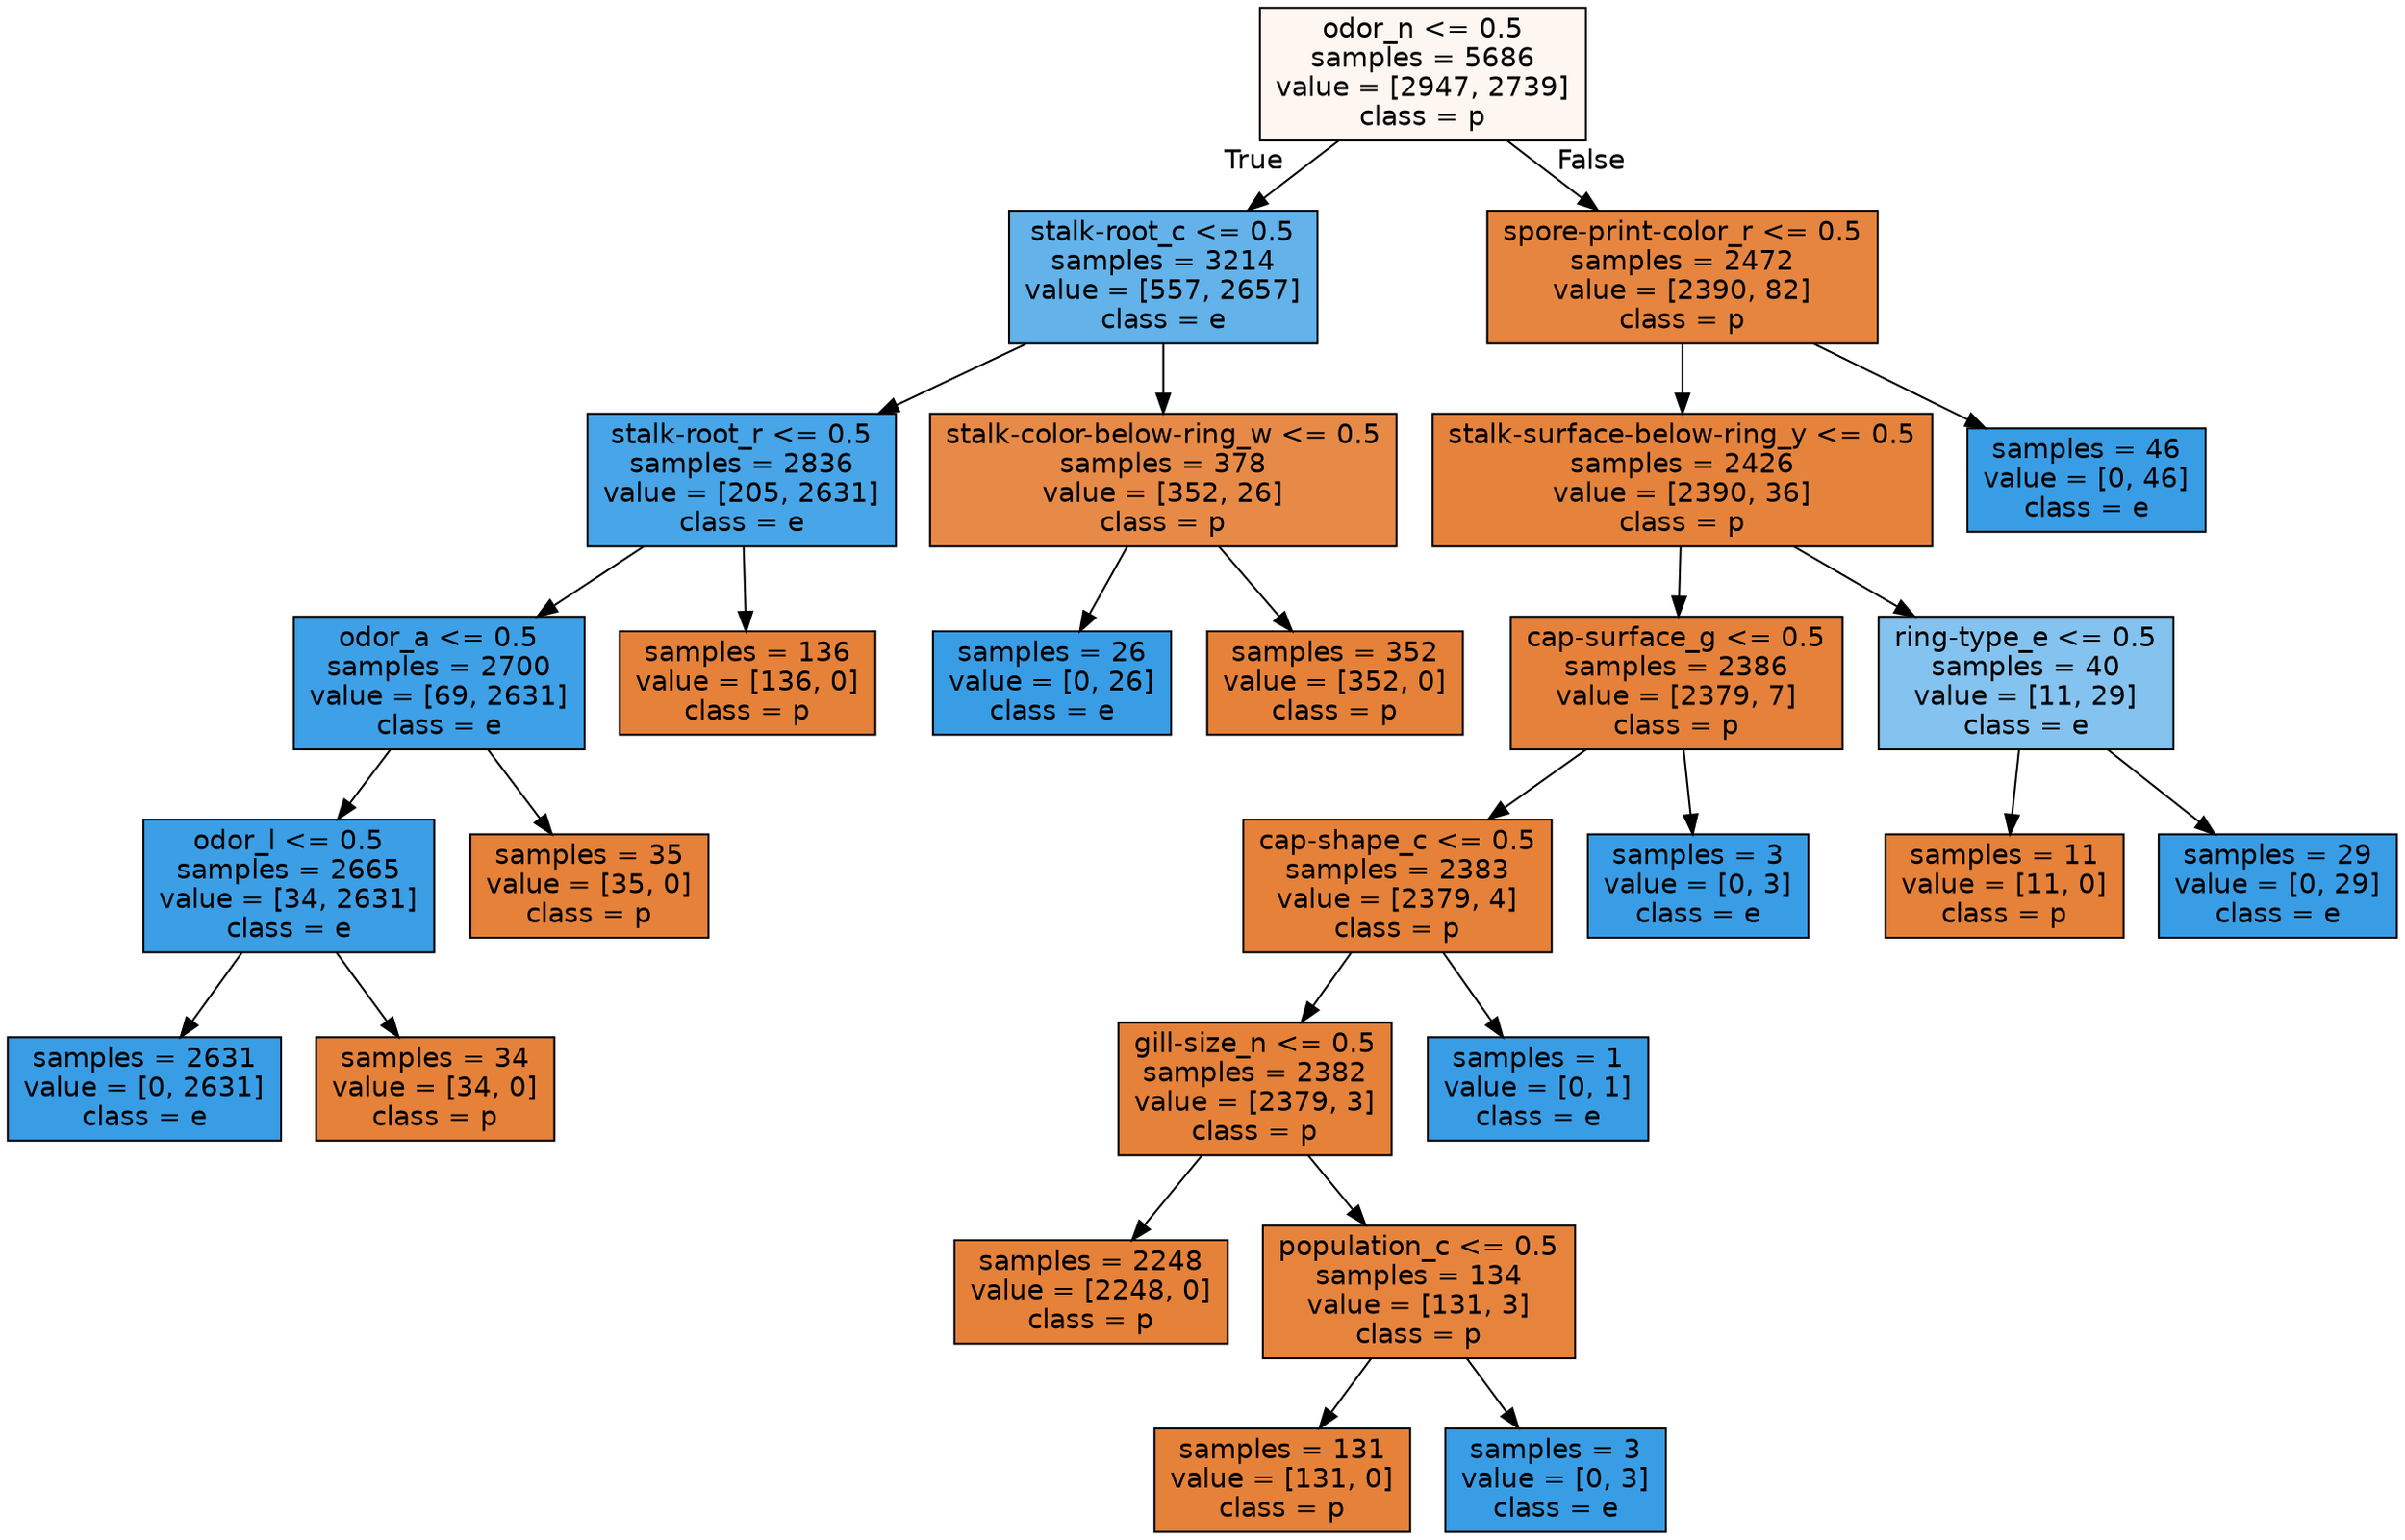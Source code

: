 digraph Tree {
node [shape=box, style="filled", color="black", fontname="helvetica"] ;
edge [fontname="helvetica"] ;
0 [label="odor_n <= 0.5\nsamples = 5686\nvalue = [2947, 2739]\nclass = p", fillcolor="#fdf6f1"] ;
1 [label="stalk-root_c <= 0.5\nsamples = 3214\nvalue = [557, 2657]\nclass = e", fillcolor="#63b2ea"] ;
0 -> 1 [labeldistance=2.5, labelangle=45, headlabel="True"] ;
2 [label="stalk-root_r <= 0.5\nsamples = 2836\nvalue = [205, 2631]\nclass = e", fillcolor="#48a5e7"] ;
1 -> 2 ;
3 [label="odor_a <= 0.5\nsamples = 2700\nvalue = [69, 2631]\nclass = e", fillcolor="#3ea0e6"] ;
2 -> 3 ;
4 [label="odor_l <= 0.5\nsamples = 2665\nvalue = [34, 2631]\nclass = e", fillcolor="#3c9ee5"] ;
3 -> 4 ;
5 [label="samples = 2631\nvalue = [0, 2631]\nclass = e", fillcolor="#399de5"] ;
4 -> 5 ;
6 [label="samples = 34\nvalue = [34, 0]\nclass = p", fillcolor="#e58139"] ;
4 -> 6 ;
7 [label="samples = 35\nvalue = [35, 0]\nclass = p", fillcolor="#e58139"] ;
3 -> 7 ;
8 [label="samples = 136\nvalue = [136, 0]\nclass = p", fillcolor="#e58139"] ;
2 -> 8 ;
9 [label="stalk-color-below-ring_w <= 0.5\nsamples = 378\nvalue = [352, 26]\nclass = p", fillcolor="#e78a48"] ;
1 -> 9 ;
10 [label="samples = 26\nvalue = [0, 26]\nclass = e", fillcolor="#399de5"] ;
9 -> 10 ;
11 [label="samples = 352\nvalue = [352, 0]\nclass = p", fillcolor="#e58139"] ;
9 -> 11 ;
12 [label="spore-print-color_r <= 0.5\nsamples = 2472\nvalue = [2390, 82]\nclass = p", fillcolor="#e68540"] ;
0 -> 12 [labeldistance=2.5, labelangle=-45, headlabel="False"] ;
13 [label="stalk-surface-below-ring_y <= 0.5\nsamples = 2426\nvalue = [2390, 36]\nclass = p", fillcolor="#e5833c"] ;
12 -> 13 ;
14 [label="cap-surface_g <= 0.5\nsamples = 2386\nvalue = [2379, 7]\nclass = p", fillcolor="#e5813a"] ;
13 -> 14 ;
15 [label="cap-shape_c <= 0.5\nsamples = 2383\nvalue = [2379, 4]\nclass = p", fillcolor="#e58139"] ;
14 -> 15 ;
16 [label="gill-size_n <= 0.5\nsamples = 2382\nvalue = [2379, 3]\nclass = p", fillcolor="#e58139"] ;
15 -> 16 ;
17 [label="samples = 2248\nvalue = [2248, 0]\nclass = p", fillcolor="#e58139"] ;
16 -> 17 ;
18 [label="population_c <= 0.5\nsamples = 134\nvalue = [131, 3]\nclass = p", fillcolor="#e6843e"] ;
16 -> 18 ;
19 [label="samples = 131\nvalue = [131, 0]\nclass = p", fillcolor="#e58139"] ;
18 -> 19 ;
20 [label="samples = 3\nvalue = [0, 3]\nclass = e", fillcolor="#399de5"] ;
18 -> 20 ;
21 [label="samples = 1\nvalue = [0, 1]\nclass = e", fillcolor="#399de5"] ;
15 -> 21 ;
22 [label="samples = 3\nvalue = [0, 3]\nclass = e", fillcolor="#399de5"] ;
14 -> 22 ;
23 [label="ring-type_e <= 0.5\nsamples = 40\nvalue = [11, 29]\nclass = e", fillcolor="#84c2ef"] ;
13 -> 23 ;
24 [label="samples = 11\nvalue = [11, 0]\nclass = p", fillcolor="#e58139"] ;
23 -> 24 ;
25 [label="samples = 29\nvalue = [0, 29]\nclass = e", fillcolor="#399de5"] ;
23 -> 25 ;
26 [label="samples = 46\nvalue = [0, 46]\nclass = e", fillcolor="#399de5"] ;
12 -> 26 ;
}